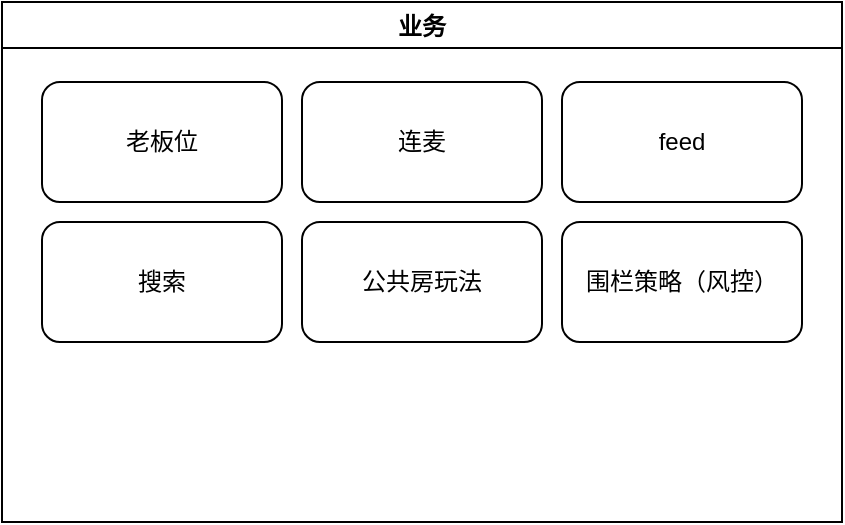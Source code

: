 <mxfile version="15.3.8" type="github">
  <diagram id="w2BI5Dd3woxVxx0NkbVP" name="公共房业务">
    <mxGraphModel dx="1422" dy="738" grid="1" gridSize="10" guides="1" tooltips="1" connect="1" arrows="1" fold="1" page="1" pageScale="1" pageWidth="827" pageHeight="1169" math="0" shadow="0">
      <root>
        <mxCell id="0" />
        <mxCell id="1" parent="0" />
        <mxCell id="dS2q9y8fGwJZVvdApBLA-1" value="业务" style="swimlane;" vertex="1" parent="1">
          <mxGeometry x="204" y="90" width="420" height="260" as="geometry" />
        </mxCell>
        <UserObject label="老板位" link="https://viewer.diagrams.net/?tags=%7B%7D&amp;highlight=0000ff&amp;edit=_blank&amp;layers=1&amp;nav=1&amp;title=%E7%A7%80%E5%9C%BA.drawio#Uhttps%3A%2F%2Fraw.githubusercontent.com%2Fwclssdn%2Fdraw.io%2Fmain%2Fpepper%2F%25E7%25A7%2580%25E5%259C%25BA.drawio" linkTarget="_blank" id="dS2q9y8fGwJZVvdApBLA-2">
          <mxCell style="rounded=1;whiteSpace=wrap;html=1;" vertex="1" parent="dS2q9y8fGwJZVvdApBLA-1">
            <mxGeometry x="20" y="40" width="120" height="60" as="geometry" />
          </mxCell>
        </UserObject>
        <UserObject label="连麦" id="dS2q9y8fGwJZVvdApBLA-3">
          <mxCell style="rounded=1;whiteSpace=wrap;html=1;" vertex="1" parent="dS2q9y8fGwJZVvdApBLA-1">
            <mxGeometry x="150" y="40" width="120" height="60" as="geometry" />
          </mxCell>
        </UserObject>
        <mxCell id="dS2q9y8fGwJZVvdApBLA-4" value="feed" style="rounded=1;whiteSpace=wrap;html=1;" vertex="1" parent="dS2q9y8fGwJZVvdApBLA-1">
          <mxGeometry x="280" y="40" width="120" height="60" as="geometry" />
        </mxCell>
        <mxCell id="dS2q9y8fGwJZVvdApBLA-6" value="公共房玩法" style="rounded=1;whiteSpace=wrap;html=1;" vertex="1" parent="dS2q9y8fGwJZVvdApBLA-1">
          <mxGeometry x="150" y="110" width="120" height="60" as="geometry" />
        </mxCell>
        <mxCell id="dS2q9y8fGwJZVvdApBLA-9" value="围栏策略（风控）" style="rounded=1;whiteSpace=wrap;html=1;" vertex="1" parent="dS2q9y8fGwJZVvdApBLA-1">
          <mxGeometry x="280" y="110" width="120" height="60" as="geometry" />
        </mxCell>
        <mxCell id="dS2q9y8fGwJZVvdApBLA-10" value="搜索" style="rounded=1;whiteSpace=wrap;html=1;" vertex="1" parent="dS2q9y8fGwJZVvdApBLA-1">
          <mxGeometry x="20" y="110" width="120" height="60" as="geometry" />
        </mxCell>
      </root>
    </mxGraphModel>
  </diagram>
</mxfile>
